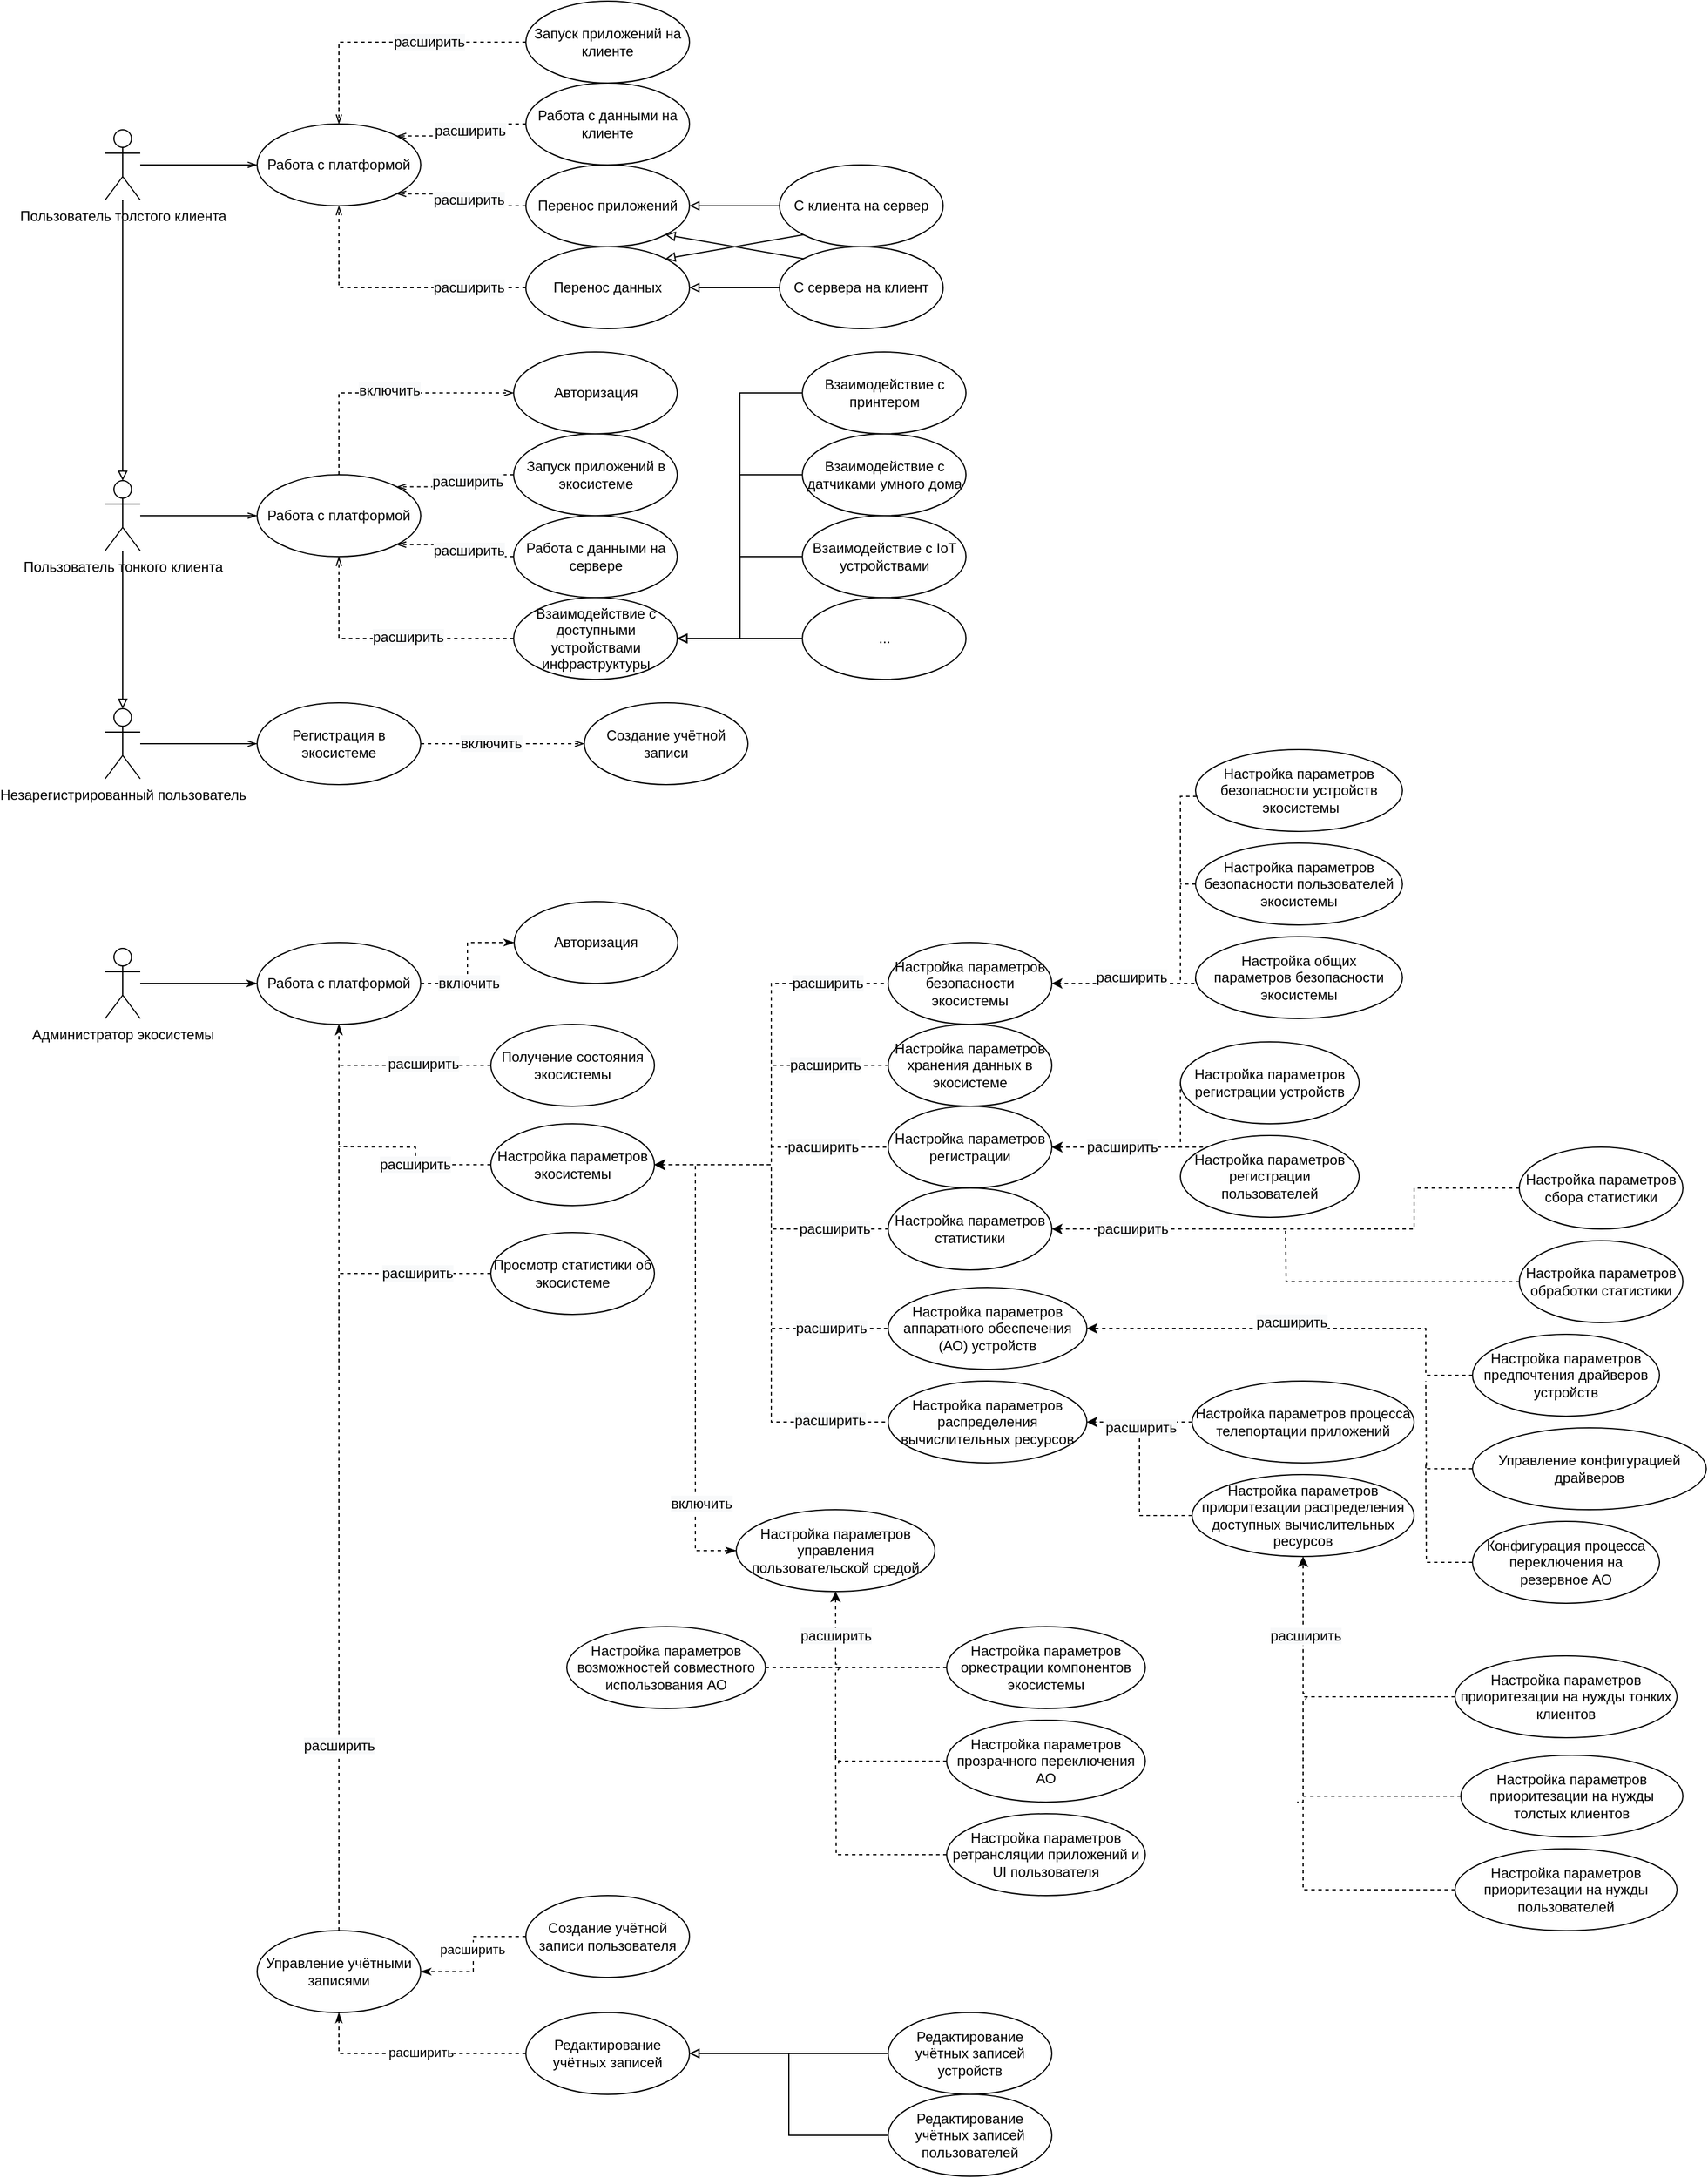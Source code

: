 <mxfile version="20.2.3" type="device"><diagram id="9qbmvZTO2JRVALTVGqM2" name="Use-case diagram"><mxGraphModel dx="2109" dy="1151" grid="1" gridSize="10" guides="1" tooltips="1" connect="1" arrows="1" fold="1" page="1" pageScale="1" pageWidth="1654" pageHeight="2336" math="0" shadow="0"><root><mxCell id="0"/><mxCell id="1" parent="0"/><mxCell id="5ONGX-aJnyXNHV8rb47w-68" value="" style="edgeStyle=orthogonalEdgeStyle;rounded=0;orthogonalLoop=1;jettySize=auto;html=1;endArrow=openThin;endFill=0;" parent="1" source="5ONGX-aJnyXNHV8rb47w-36" target="5ONGX-aJnyXNHV8rb47w-39" edge="1"><mxGeometry relative="1" as="geometry"/></mxCell><mxCell id="5ONGX-aJnyXNHV8rb47w-94" style="edgeStyle=orthogonalEdgeStyle;rounded=0;orthogonalLoop=1;jettySize=auto;html=1;entryX=0.5;entryY=0;entryDx=0;entryDy=0;entryPerimeter=0;endArrow=block;endFill=0;" parent="1" source="5ONGX-aJnyXNHV8rb47w-36" target="5ONGX-aJnyXNHV8rb47w-61" edge="1"><mxGeometry relative="1" as="geometry"/></mxCell><mxCell id="5ONGX-aJnyXNHV8rb47w-36" value="&lt;font style=&quot;vertical-align: inherit;&quot;&gt;&lt;font style=&quot;vertical-align: inherit;&quot;&gt;Пользователь тонкого клиента&lt;/font&gt;&lt;/font&gt;" style="shape=umlActor;verticalLabelPosition=bottom;verticalAlign=top;html=1;" parent="1" vertex="1"><mxGeometry x="150" y="490" width="30" height="60" as="geometry"/></mxCell><mxCell id="5ONGX-aJnyXNHV8rb47w-73" style="edgeStyle=orthogonalEdgeStyle;rounded=0;orthogonalLoop=1;jettySize=auto;html=1;entryX=0;entryY=0.5;entryDx=0;entryDy=0;dashed=1;endArrow=openThin;endFill=0;" parent="1" source="5ONGX-aJnyXNHV8rb47w-39" target="5ONGX-aJnyXNHV8rb47w-40" edge="1"><mxGeometry relative="1" as="geometry"><Array as="points"><mxPoint x="350" y="415"/></Array></mxGeometry></mxCell><mxCell id="P4YzBw-zyyqfYONfL6Ou-20" value="&lt;span style=&quot;font-size: 12px; background-color: rgb(248, 249, 250);&quot;&gt;включить&lt;/span&gt;" style="edgeLabel;html=1;align=center;verticalAlign=middle;resizable=0;points=[];" parent="5ONGX-aJnyXNHV8rb47w-73" vertex="1" connectable="0"><mxGeometry x="0.026" y="2" relative="1" as="geometry"><mxPoint as="offset"/></mxGeometry></mxCell><mxCell id="5ONGX-aJnyXNHV8rb47w-39" value="&lt;font style=&quot;vertical-align: inherit;&quot;&gt;&lt;font style=&quot;vertical-align: inherit;&quot;&gt;Работа с платформой&lt;/font&gt;&lt;/font&gt;" style="ellipse;whiteSpace=wrap;html=1;" parent="1" vertex="1"><mxGeometry x="280" y="485" width="140" height="70" as="geometry"/></mxCell><mxCell id="5ONGX-aJnyXNHV8rb47w-40" value="&lt;font style=&quot;vertical-align: inherit;&quot;&gt;&lt;font style=&quot;vertical-align: inherit;&quot;&gt;Авторизация&lt;/font&gt;&lt;/font&gt;" style="ellipse;whiteSpace=wrap;html=1;" parent="1" vertex="1"><mxGeometry x="499.55" y="380" width="140" height="70" as="geometry"/></mxCell><mxCell id="5ONGX-aJnyXNHV8rb47w-74" style="edgeStyle=orthogonalEdgeStyle;rounded=0;orthogonalLoop=1;jettySize=auto;html=1;entryX=1;entryY=0;entryDx=0;entryDy=0;dashed=1;endArrow=openThin;endFill=0;" parent="1" source="5ONGX-aJnyXNHV8rb47w-41" target="5ONGX-aJnyXNHV8rb47w-39" edge="1"><mxGeometry relative="1" as="geometry"/></mxCell><mxCell id="P4YzBw-zyyqfYONfL6Ou-17" value="&lt;span style=&quot;font-size: 12px; background-color: rgb(248, 249, 250);&quot;&gt;расширить&lt;/span&gt;" style="edgeLabel;html=1;align=center;verticalAlign=middle;resizable=0;points=[];" parent="5ONGX-aJnyXNHV8rb47w-74" vertex="1" connectable="0"><mxGeometry x="0.115" y="-1" relative="1" as="geometry"><mxPoint x="11" y="-4" as="offset"/></mxGeometry></mxCell><mxCell id="5ONGX-aJnyXNHV8rb47w-41" value="&lt;font style=&quot;vertical-align: inherit;&quot;&gt;&lt;font style=&quot;vertical-align: inherit;&quot;&gt;Запуск приложений в экосистеме&lt;/font&gt;&lt;/font&gt;" style="ellipse;whiteSpace=wrap;html=1;" parent="1" vertex="1"><mxGeometry x="499.55" y="450" width="140" height="70" as="geometry"/></mxCell><mxCell id="5ONGX-aJnyXNHV8rb47w-75" style="edgeStyle=orthogonalEdgeStyle;rounded=0;orthogonalLoop=1;jettySize=auto;html=1;entryX=1;entryY=1;entryDx=0;entryDy=0;dashed=1;endArrow=openThin;endFill=0;" parent="1" source="5ONGX-aJnyXNHV8rb47w-42" target="5ONGX-aJnyXNHV8rb47w-39" edge="1"><mxGeometry relative="1" as="geometry"/></mxCell><mxCell id="P4YzBw-zyyqfYONfL6Ou-18" value="&lt;span style=&quot;font-size: 12px; background-color: rgb(248, 249, 250);&quot;&gt;расширить&lt;/span&gt;" style="edgeLabel;html=1;align=center;verticalAlign=middle;resizable=0;points=[];" parent="5ONGX-aJnyXNHV8rb47w-75" vertex="1" connectable="0"><mxGeometry x="0.189" y="3" relative="1" as="geometry"><mxPoint x="16" y="2" as="offset"/></mxGeometry></mxCell><mxCell id="5ONGX-aJnyXNHV8rb47w-42" value="&lt;font style=&quot;vertical-align: inherit;&quot;&gt;&lt;font style=&quot;vertical-align: inherit;&quot;&gt;Работа с данными на сервере&lt;/font&gt;&lt;/font&gt;" style="ellipse;whiteSpace=wrap;html=1;" parent="1" vertex="1"><mxGeometry x="499.55" y="520" width="140" height="70" as="geometry"/></mxCell><mxCell id="5ONGX-aJnyXNHV8rb47w-76" style="edgeStyle=orthogonalEdgeStyle;rounded=0;orthogonalLoop=1;jettySize=auto;html=1;entryX=0.5;entryY=1;entryDx=0;entryDy=0;dashed=1;endArrow=openThin;endFill=0;" parent="1" source="5ONGX-aJnyXNHV8rb47w-43" target="5ONGX-aJnyXNHV8rb47w-39" edge="1"><mxGeometry relative="1" as="geometry"/></mxCell><mxCell id="P4YzBw-zyyqfYONfL6Ou-19" value="&lt;span style=&quot;font-size: 12px; background-color: rgb(248, 249, 250);&quot;&gt;расширить&lt;/span&gt;" style="edgeLabel;html=1;align=center;verticalAlign=middle;resizable=0;points=[];" parent="5ONGX-aJnyXNHV8rb47w-76" vertex="1" connectable="0"><mxGeometry x="-0.175" y="-1" relative="1" as="geometry"><mxPoint as="offset"/></mxGeometry></mxCell><mxCell id="5ONGX-aJnyXNHV8rb47w-43" value="&lt;font style=&quot;vertical-align: inherit;&quot;&gt;&lt;font style=&quot;vertical-align: inherit;&quot;&gt;Взаимодействие с доступными устройствами инфраструктуры&lt;/font&gt;&lt;/font&gt;" style="ellipse;whiteSpace=wrap;html=1;" parent="1" vertex="1"><mxGeometry x="499.55" y="590" width="140" height="70" as="geometry"/></mxCell><mxCell id="5ONGX-aJnyXNHV8rb47w-93" style="edgeStyle=orthogonalEdgeStyle;rounded=0;orthogonalLoop=1;jettySize=auto;html=1;entryX=1;entryY=0.5;entryDx=0;entryDy=0;endArrow=block;endFill=0;" parent="1" source="5ONGX-aJnyXNHV8rb47w-44" target="5ONGX-aJnyXNHV8rb47w-43" edge="1"><mxGeometry relative="1" as="geometry"/></mxCell><mxCell id="5ONGX-aJnyXNHV8rb47w-44" value="&lt;font style=&quot;vertical-align: inherit;&quot;&gt;&lt;font style=&quot;vertical-align: inherit;&quot;&gt;Взаимодействие с принтером&lt;/font&gt;&lt;/font&gt;" style="ellipse;whiteSpace=wrap;html=1;" parent="1" vertex="1"><mxGeometry x="746.55" y="380" width="140" height="70" as="geometry"/></mxCell><mxCell id="5ONGX-aJnyXNHV8rb47w-92" style="edgeStyle=orthogonalEdgeStyle;rounded=0;orthogonalLoop=1;jettySize=auto;html=1;entryX=1;entryY=0.5;entryDx=0;entryDy=0;endArrow=block;endFill=0;" parent="1" source="5ONGX-aJnyXNHV8rb47w-45" target="5ONGX-aJnyXNHV8rb47w-43" edge="1"><mxGeometry relative="1" as="geometry"/></mxCell><mxCell id="5ONGX-aJnyXNHV8rb47w-45" value="&lt;font style=&quot;vertical-align: inherit;&quot;&gt;&lt;font style=&quot;vertical-align: inherit;&quot;&gt;Взаимодействие с датчиками умного дома&lt;/font&gt;&lt;/font&gt;" style="ellipse;whiteSpace=wrap;html=1;" parent="1" vertex="1"><mxGeometry x="746.55" y="450" width="140" height="70" as="geometry"/></mxCell><mxCell id="5ONGX-aJnyXNHV8rb47w-90" style="edgeStyle=orthogonalEdgeStyle;rounded=0;orthogonalLoop=1;jettySize=auto;html=1;endArrow=block;endFill=0;" parent="1" source="5ONGX-aJnyXNHV8rb47w-46" target="5ONGX-aJnyXNHV8rb47w-43" edge="1"><mxGeometry relative="1" as="geometry"/></mxCell><mxCell id="5ONGX-aJnyXNHV8rb47w-46" value="&lt;font style=&quot;vertical-align: inherit;&quot;&gt;&lt;font style=&quot;vertical-align: inherit;&quot;&gt;Взаимодействие с IoT устройствами&lt;/font&gt;&lt;/font&gt;" style="ellipse;whiteSpace=wrap;html=1;" parent="1" vertex="1"><mxGeometry x="746.55" y="520" width="140" height="70" as="geometry"/></mxCell><mxCell id="5ONGX-aJnyXNHV8rb47w-89" style="edgeStyle=orthogonalEdgeStyle;rounded=0;orthogonalLoop=1;jettySize=auto;html=1;endArrow=block;endFill=0;" parent="1" source="5ONGX-aJnyXNHV8rb47w-47" target="5ONGX-aJnyXNHV8rb47w-43" edge="1"><mxGeometry relative="1" as="geometry"/></mxCell><mxCell id="5ONGX-aJnyXNHV8rb47w-47" value="&lt;font style=&quot;vertical-align: inherit;&quot;&gt;&lt;font style=&quot;vertical-align: inherit;&quot;&gt;...&lt;/font&gt;&lt;/font&gt;" style="ellipse;whiteSpace=wrap;html=1;" parent="1" vertex="1"><mxGeometry x="746.55" y="590" width="140" height="70" as="geometry"/></mxCell><mxCell id="5ONGX-aJnyXNHV8rb47w-69" value="" style="edgeStyle=orthogonalEdgeStyle;rounded=0;orthogonalLoop=1;jettySize=auto;html=1;endArrow=openThin;endFill=0;" parent="1" source="5ONGX-aJnyXNHV8rb47w-55" target="5ONGX-aJnyXNHV8rb47w-56" edge="1"><mxGeometry relative="1" as="geometry"/></mxCell><mxCell id="5ONGX-aJnyXNHV8rb47w-95" style="edgeStyle=orthogonalEdgeStyle;rounded=0;orthogonalLoop=1;jettySize=auto;html=1;entryX=0.5;entryY=0;entryDx=0;entryDy=0;entryPerimeter=0;endArrow=block;endFill=0;" parent="1" source="5ONGX-aJnyXNHV8rb47w-55" target="5ONGX-aJnyXNHV8rb47w-36" edge="1"><mxGeometry relative="1" as="geometry"/></mxCell><mxCell id="5ONGX-aJnyXNHV8rb47w-55" value="&lt;font style=&quot;vertical-align: inherit;&quot;&gt;&lt;font style=&quot;vertical-align: inherit;&quot;&gt;&lt;font style=&quot;vertical-align: inherit;&quot;&gt;&lt;font style=&quot;vertical-align: inherit;&quot;&gt;Пользователь толстого клиента&lt;/font&gt;&lt;/font&gt;&lt;/font&gt;&lt;/font&gt;" style="shape=umlActor;verticalLabelPosition=bottom;verticalAlign=top;html=1;" parent="1" vertex="1"><mxGeometry x="150" y="190" width="30" height="60" as="geometry"/></mxCell><mxCell id="5ONGX-aJnyXNHV8rb47w-56" value="&lt;font style=&quot;vertical-align: inherit;&quot;&gt;&lt;font style=&quot;vertical-align: inherit;&quot;&gt;Работа с платформой&lt;/font&gt;&lt;/font&gt;" style="ellipse;whiteSpace=wrap;html=1;" parent="1" vertex="1"><mxGeometry x="280" y="185" width="140" height="70" as="geometry"/></mxCell><mxCell id="5ONGX-aJnyXNHV8rb47w-78" style="edgeStyle=orthogonalEdgeStyle;rounded=0;orthogonalLoop=1;jettySize=auto;html=1;entryX=1;entryY=0;entryDx=0;entryDy=0;dashed=1;endArrow=openThin;endFill=0;" parent="1" source="5ONGX-aJnyXNHV8rb47w-57" target="5ONGX-aJnyXNHV8rb47w-56" edge="1"><mxGeometry relative="1" as="geometry"/></mxCell><mxCell id="P4YzBw-zyyqfYONfL6Ou-14" value="&lt;span style=&quot;font-size: 12px; background-color: rgb(248, 249, 250);&quot;&gt;расширить&lt;/span&gt;" style="edgeLabel;html=1;align=center;verticalAlign=middle;resizable=0;points=[];" parent="5ONGX-aJnyXNHV8rb47w-78" vertex="1" connectable="0"><mxGeometry x="0.26" relative="1" as="geometry"><mxPoint x="17" y="-5" as="offset"/></mxGeometry></mxCell><mxCell id="5ONGX-aJnyXNHV8rb47w-57" value="&lt;font style=&quot;vertical-align: inherit;&quot;&gt;&lt;font style=&quot;vertical-align: inherit;&quot;&gt;Работа с данными на клиенте&lt;/font&gt;&lt;/font&gt;" style="ellipse;whiteSpace=wrap;html=1;" parent="1" vertex="1"><mxGeometry x="510" y="150" width="140" height="70" as="geometry"/></mxCell><mxCell id="5ONGX-aJnyXNHV8rb47w-79" style="edgeStyle=orthogonalEdgeStyle;rounded=0;orthogonalLoop=1;jettySize=auto;html=1;entryX=1;entryY=1;entryDx=0;entryDy=0;dashed=1;endArrow=openThin;endFill=0;" parent="1" source="5ONGX-aJnyXNHV8rb47w-58" target="5ONGX-aJnyXNHV8rb47w-56" edge="1"><mxGeometry relative="1" as="geometry"/></mxCell><mxCell id="P4YzBw-zyyqfYONfL6Ou-15" value="&lt;span style=&quot;font-size: 12px; background-color: rgb(248, 249, 250);&quot;&gt;расширить&lt;/span&gt;" style="edgeLabel;html=1;align=center;verticalAlign=middle;resizable=0;points=[];" parent="5ONGX-aJnyXNHV8rb47w-79" vertex="1" connectable="0"><mxGeometry x="0.26" y="1" relative="1" as="geometry"><mxPoint x="16" y="4" as="offset"/></mxGeometry></mxCell><mxCell id="5ONGX-aJnyXNHV8rb47w-58" value="&lt;font style=&quot;vertical-align: inherit;&quot;&gt;&lt;font style=&quot;vertical-align: inherit;&quot;&gt;Перенос приложений&lt;/font&gt;&lt;/font&gt;" style="ellipse;whiteSpace=wrap;html=1;" parent="1" vertex="1"><mxGeometry x="510" y="220" width="140" height="70" as="geometry"/></mxCell><mxCell id="5ONGX-aJnyXNHV8rb47w-77" style="edgeStyle=orthogonalEdgeStyle;rounded=0;orthogonalLoop=1;jettySize=auto;html=1;dashed=1;endArrow=openThin;endFill=0;" parent="1" source="5ONGX-aJnyXNHV8rb47w-59" target="5ONGX-aJnyXNHV8rb47w-56" edge="1"><mxGeometry relative="1" as="geometry"/></mxCell><mxCell id="P4YzBw-zyyqfYONfL6Ou-13" value="&lt;span style=&quot;font-size: 12px; background-color: rgb(248, 249, 250);&quot;&gt;расширить&lt;/span&gt;" style="edgeLabel;html=1;align=center;verticalAlign=middle;resizable=0;points=[];" parent="5ONGX-aJnyXNHV8rb47w-77" vertex="1" connectable="0"><mxGeometry x="-0.273" relative="1" as="geometry"><mxPoint as="offset"/></mxGeometry></mxCell><mxCell id="5ONGX-aJnyXNHV8rb47w-59" value="&lt;font style=&quot;vertical-align: inherit;&quot;&gt;&lt;font style=&quot;vertical-align: inherit;&quot;&gt;Запуск приложений на клиенте&lt;/font&gt;&lt;/font&gt;" style="ellipse;whiteSpace=wrap;html=1;" parent="1" vertex="1"><mxGeometry x="510" y="80" width="140" height="70" as="geometry"/></mxCell><mxCell id="5ONGX-aJnyXNHV8rb47w-80" style="edgeStyle=orthogonalEdgeStyle;rounded=0;orthogonalLoop=1;jettySize=auto;html=1;dashed=1;endArrow=openThin;endFill=0;" parent="1" source="5ONGX-aJnyXNHV8rb47w-60" target="5ONGX-aJnyXNHV8rb47w-56" edge="1"><mxGeometry relative="1" as="geometry"/></mxCell><mxCell id="P4YzBw-zyyqfYONfL6Ou-16" value="&lt;span style=&quot;font-size: 12px; background-color: rgb(248, 249, 250);&quot;&gt;расширить&lt;/span&gt;" style="edgeLabel;html=1;align=center;verticalAlign=middle;resizable=0;points=[];" parent="5ONGX-aJnyXNHV8rb47w-80" vertex="1" connectable="0"><mxGeometry x="-0.142" relative="1" as="geometry"><mxPoint x="49" as="offset"/></mxGeometry></mxCell><mxCell id="5ONGX-aJnyXNHV8rb47w-60" value="&lt;font style=&quot;vertical-align: inherit;&quot;&gt;&lt;font style=&quot;vertical-align: inherit;&quot;&gt;Перенос данных&lt;/font&gt;&lt;/font&gt;" style="ellipse;whiteSpace=wrap;html=1;" parent="1" vertex="1"><mxGeometry x="510" y="290" width="140" height="70" as="geometry"/></mxCell><mxCell id="5ONGX-aJnyXNHV8rb47w-66" value="" style="edgeStyle=orthogonalEdgeStyle;rounded=0;orthogonalLoop=1;jettySize=auto;html=1;endArrow=openThin;endFill=0;" parent="1" source="5ONGX-aJnyXNHV8rb47w-61" target="5ONGX-aJnyXNHV8rb47w-62" edge="1"><mxGeometry relative="1" as="geometry"/></mxCell><mxCell id="5ONGX-aJnyXNHV8rb47w-61" value="&lt;font style=&quot;vertical-align: inherit;&quot;&gt;&lt;font style=&quot;vertical-align: inherit;&quot;&gt;Незарегистрированный пользователь&lt;/font&gt;&lt;/font&gt;" style="shape=umlActor;verticalLabelPosition=bottom;verticalAlign=top;html=1;" parent="1" vertex="1"><mxGeometry x="150" y="685" width="30" height="60" as="geometry"/></mxCell><mxCell id="5ONGX-aJnyXNHV8rb47w-67" value="" style="edgeStyle=orthogonalEdgeStyle;rounded=0;orthogonalLoop=1;jettySize=auto;html=1;endArrow=openThin;endFill=0;dashed=1;" parent="1" source="5ONGX-aJnyXNHV8rb47w-62" target="5ONGX-aJnyXNHV8rb47w-63" edge="1"><mxGeometry relative="1" as="geometry"/></mxCell><mxCell id="P4YzBw-zyyqfYONfL6Ou-21" value="&lt;span style=&quot;font-size: 12px; background-color: rgb(248, 249, 250);&quot;&gt;включить&lt;/span&gt;" style="edgeLabel;html=1;align=center;verticalAlign=middle;resizable=0;points=[];" parent="5ONGX-aJnyXNHV8rb47w-67" vertex="1" connectable="0"><mxGeometry x="-0.326" y="-4" relative="1" as="geometry"><mxPoint x="13" y="-4" as="offset"/></mxGeometry></mxCell><mxCell id="5ONGX-aJnyXNHV8rb47w-62" value="&lt;font style=&quot;vertical-align: inherit;&quot;&gt;&lt;font style=&quot;vertical-align: inherit;&quot;&gt;Регистрация в экосистеме&lt;/font&gt;&lt;/font&gt;" style="ellipse;whiteSpace=wrap;html=1;" parent="1" vertex="1"><mxGeometry x="280" y="680" width="140" height="70" as="geometry"/></mxCell><mxCell id="5ONGX-aJnyXNHV8rb47w-63" value="&lt;font style=&quot;vertical-align: inherit;&quot;&gt;&lt;font style=&quot;vertical-align: inherit;&quot;&gt;Создание учётной записи&lt;/font&gt;&lt;/font&gt;" style="ellipse;whiteSpace=wrap;html=1;" parent="1" vertex="1"><mxGeometry x="560" y="680" width="140" height="70" as="geometry"/></mxCell><mxCell id="5ONGX-aJnyXNHV8rb47w-87" style="rounded=0;orthogonalLoop=1;jettySize=auto;html=1;exitX=0;exitY=0;exitDx=0;exitDy=0;endArrow=block;endFill=0;entryX=1;entryY=1;entryDx=0;entryDy=0;" parent="1" source="5ONGX-aJnyXNHV8rb47w-64" target="5ONGX-aJnyXNHV8rb47w-58" edge="1"><mxGeometry relative="1" as="geometry"><mxPoint x="680" y="290" as="targetPoint"/></mxGeometry></mxCell><mxCell id="5ONGX-aJnyXNHV8rb47w-88" style="edgeStyle=orthogonalEdgeStyle;rounded=0;orthogonalLoop=1;jettySize=auto;html=1;endArrow=block;endFill=0;" parent="1" source="5ONGX-aJnyXNHV8rb47w-64" target="5ONGX-aJnyXNHV8rb47w-60" edge="1"><mxGeometry relative="1" as="geometry"/></mxCell><mxCell id="5ONGX-aJnyXNHV8rb47w-64" value="&lt;font style=&quot;vertical-align: inherit;&quot;&gt;&lt;font style=&quot;vertical-align: inherit;&quot;&gt;С сервера на клиент&lt;/font&gt;&lt;/font&gt;" style="ellipse;whiteSpace=wrap;html=1;" parent="1" vertex="1"><mxGeometry x="727" y="290" width="140" height="70" as="geometry"/></mxCell><mxCell id="5ONGX-aJnyXNHV8rb47w-81" style="edgeStyle=orthogonalEdgeStyle;rounded=0;orthogonalLoop=1;jettySize=auto;html=1;entryX=1;entryY=0.5;entryDx=0;entryDy=0;endArrow=block;endFill=0;" parent="1" source="5ONGX-aJnyXNHV8rb47w-65" target="5ONGX-aJnyXNHV8rb47w-58" edge="1"><mxGeometry relative="1" as="geometry"/></mxCell><mxCell id="5ONGX-aJnyXNHV8rb47w-86" style="rounded=0;orthogonalLoop=1;jettySize=auto;html=1;exitX=0;exitY=1;exitDx=0;exitDy=0;entryX=1;entryY=0;entryDx=0;entryDy=0;endArrow=block;endFill=0;" parent="1" source="5ONGX-aJnyXNHV8rb47w-65" target="5ONGX-aJnyXNHV8rb47w-60" edge="1"><mxGeometry relative="1" as="geometry"/></mxCell><mxCell id="5ONGX-aJnyXNHV8rb47w-65" value="&lt;font style=&quot;vertical-align: inherit;&quot;&gt;&lt;font style=&quot;vertical-align: inherit;&quot;&gt;C клиента на сервер&lt;br&gt;&lt;/font&gt;&lt;/font&gt;" style="ellipse;whiteSpace=wrap;html=1;" parent="1" vertex="1"><mxGeometry x="727" y="220" width="140" height="70" as="geometry"/></mxCell><mxCell id="5ONGX-aJnyXNHV8rb47w-124" value="" style="edgeStyle=orthogonalEdgeStyle;rounded=0;orthogonalLoop=1;jettySize=auto;html=1;endArrow=classicThin;endFill=1;" parent="1" source="5ONGX-aJnyXNHV8rb47w-96" target="5ONGX-aJnyXNHV8rb47w-97" edge="1"><mxGeometry relative="1" as="geometry"/></mxCell><mxCell id="5ONGX-aJnyXNHV8rb47w-96" value="&lt;font style=&quot;vertical-align: inherit;&quot;&gt;&lt;font style=&quot;vertical-align: inherit;&quot;&gt;Администратор экосистемы&lt;/font&gt;&lt;/font&gt;" style="shape=umlActor;verticalLabelPosition=bottom;verticalAlign=top;html=1;" parent="1" vertex="1"><mxGeometry x="150" y="890" width="30" height="60" as="geometry"/></mxCell><mxCell id="5ONGX-aJnyXNHV8rb47w-128" style="edgeStyle=orthogonalEdgeStyle;rounded=0;orthogonalLoop=1;jettySize=auto;html=1;entryX=0;entryY=0.5;entryDx=0;entryDy=0;endArrow=classicThin;endFill=1;dashed=1;" parent="1" source="5ONGX-aJnyXNHV8rb47w-97" target="5ONGX-aJnyXNHV8rb47w-98" edge="1"><mxGeometry relative="1" as="geometry"/></mxCell><mxCell id="P4YzBw-zyyqfYONfL6Ou-8" value="&lt;span style=&quot;font-size: 12px; background-color: rgb(248, 249, 250);&quot;&gt;включить&lt;/span&gt;" style="edgeLabel;html=1;align=center;verticalAlign=middle;resizable=0;points=[];" parent="5ONGX-aJnyXNHV8rb47w-128" vertex="1" connectable="0"><mxGeometry x="-0.502" y="-1" relative="1" as="geometry"><mxPoint x="12" y="-1" as="offset"/></mxGeometry></mxCell><mxCell id="5ONGX-aJnyXNHV8rb47w-97" value="Работа с платформой" style="ellipse;whiteSpace=wrap;html=1;" parent="1" vertex="1"><mxGeometry x="280" y="885" width="140" height="70" as="geometry"/></mxCell><mxCell id="5ONGX-aJnyXNHV8rb47w-98" value="Авторизация" style="ellipse;whiteSpace=wrap;html=1;" parent="1" vertex="1"><mxGeometry x="500" y="850" width="140" height="70" as="geometry"/></mxCell><mxCell id="961_n1A_lqLjm-fpX2Do-2" style="edgeStyle=orthogonalEdgeStyle;rounded=0;orthogonalLoop=1;jettySize=auto;html=1;dashed=1;endArrow=none;endFill=0;" parent="1" source="5ONGX-aJnyXNHV8rb47w-99" edge="1"><mxGeometry relative="1" as="geometry"><mxPoint x="350" y="990" as="targetPoint"/></mxGeometry></mxCell><mxCell id="P4YzBw-zyyqfYONfL6Ou-6" value="&lt;span style=&quot;font-size: 12px; background-color: rgb(248, 249, 250);&quot;&gt;расширить&lt;/span&gt;" style="edgeLabel;html=1;align=center;verticalAlign=middle;resizable=0;points=[];" parent="961_n1A_lqLjm-fpX2Do-2" vertex="1" connectable="0"><mxGeometry x="-0.114" y="-1" relative="1" as="geometry"><mxPoint as="offset"/></mxGeometry></mxCell><mxCell id="5ONGX-aJnyXNHV8rb47w-99" value="Получение состояния экосистемы" style="ellipse;whiteSpace=wrap;html=1;" parent="1" vertex="1"><mxGeometry x="480" y="955" width="140" height="70" as="geometry"/></mxCell><mxCell id="5ONGX-aJnyXNHV8rb47w-135" style="edgeStyle=orthogonalEdgeStyle;rounded=0;orthogonalLoop=1;jettySize=auto;html=1;entryX=0;entryY=0.5;entryDx=0;entryDy=0;dashed=1;endArrow=none;endFill=0;startArrow=classic;startFill=1;" parent="1" source="5ONGX-aJnyXNHV8rb47w-100" target="5ONGX-aJnyXNHV8rb47w-102" edge="1"><mxGeometry relative="1" as="geometry"/></mxCell><mxCell id="P4YzBw-zyyqfYONfL6Ou-9" value="&lt;span style=&quot;font-size: 12px; background-color: rgb(248, 249, 250);&quot;&gt;расширить&lt;/span&gt;" style="edgeLabel;html=1;align=center;verticalAlign=middle;resizable=0;points=[];" parent="5ONGX-aJnyXNHV8rb47w-135" vertex="1" connectable="0"><mxGeometry x="0.645" y="-1" relative="1" as="geometry"><mxPoint x="11" y="-1" as="offset"/></mxGeometry></mxCell><mxCell id="5ONGX-aJnyXNHV8rb47w-136" style="edgeStyle=orthogonalEdgeStyle;rounded=0;orthogonalLoop=1;jettySize=auto;html=1;dashed=1;endArrow=none;endFill=0;entryX=0;entryY=0.5;entryDx=0;entryDy=0;startArrow=classic;startFill=1;" parent="1" source="5ONGX-aJnyXNHV8rb47w-100" target="5ONGX-aJnyXNHV8rb47w-103" edge="1"><mxGeometry relative="1" as="geometry"/></mxCell><mxCell id="P4YzBw-zyyqfYONfL6Ou-10" value="&lt;span style=&quot;font-size: 12px; background-color: rgb(248, 249, 250);&quot;&gt;расширить&lt;/span&gt;" style="edgeLabel;html=1;align=center;verticalAlign=middle;resizable=0;points=[];" parent="5ONGX-aJnyXNHV8rb47w-136" vertex="1" connectable="0"><mxGeometry x="0.531" relative="1" as="geometry"><mxPoint x="13" as="offset"/></mxGeometry></mxCell><mxCell id="5ONGX-aJnyXNHV8rb47w-137" style="edgeStyle=orthogonalEdgeStyle;rounded=0;orthogonalLoop=1;jettySize=auto;html=1;dashed=1;endArrow=none;endFill=0;startArrow=classic;startFill=1;" parent="1" source="5ONGX-aJnyXNHV8rb47w-100" target="5ONGX-aJnyXNHV8rb47w-104" edge="1"><mxGeometry relative="1" as="geometry"/></mxCell><mxCell id="P4YzBw-zyyqfYONfL6Ou-11" value="&lt;span style=&quot;font-size: 12px; background-color: rgb(248, 249, 250);&quot;&gt;расширить&lt;/span&gt;" style="edgeLabel;html=1;align=center;verticalAlign=middle;resizable=0;points=[];" parent="5ONGX-aJnyXNHV8rb47w-137" vertex="1" connectable="0"><mxGeometry x="0.215" relative="1" as="geometry"><mxPoint x="28" as="offset"/></mxGeometry></mxCell><mxCell id="5ONGX-aJnyXNHV8rb47w-138" style="edgeStyle=orthogonalEdgeStyle;rounded=0;orthogonalLoop=1;jettySize=auto;html=1;dashed=1;endArrow=none;endFill=0;startArrow=classic;startFill=1;" parent="1" source="5ONGX-aJnyXNHV8rb47w-100" target="5ONGX-aJnyXNHV8rb47w-105" edge="1"><mxGeometry relative="1" as="geometry"/></mxCell><mxCell id="P4YzBw-zyyqfYONfL6Ou-12" value="&lt;span style=&quot;font-size: 12px; background-color: rgb(248, 249, 250);&quot;&gt;расширить&lt;/span&gt;" style="edgeLabel;html=1;align=center;verticalAlign=middle;resizable=0;points=[];" parent="5ONGX-aJnyXNHV8rb47w-138" vertex="1" connectable="0"><mxGeometry x="0.513" y="1" relative="1" as="geometry"><mxPoint x="16" y="1" as="offset"/></mxGeometry></mxCell><mxCell id="P4YzBw-zyyqfYONfL6Ou-24" style="edgeStyle=orthogonalEdgeStyle;rounded=0;orthogonalLoop=1;jettySize=auto;elbow=vertical;html=1;exitX=1;exitY=0.5;exitDx=0;exitDy=0;entryX=0;entryY=0.5;entryDx=0;entryDy=0;dashed=1;startArrow=classic;startFill=1;endArrow=none;endFill=0;" parent="1" source="5ONGX-aJnyXNHV8rb47w-100" target="P4YzBw-zyyqfYONfL6Ou-22" edge="1"><mxGeometry relative="1" as="geometry"/></mxCell><mxCell id="P4YzBw-zyyqfYONfL6Ou-25" value="&lt;span style=&quot;font-size: 12px; background-color: rgb(248, 249, 250);&quot;&gt;расширить&lt;/span&gt;" style="edgeLabel;html=1;align=center;verticalAlign=middle;resizable=0;points=[];" parent="P4YzBw-zyyqfYONfL6Ou-24" vertex="1" connectable="0"><mxGeometry x="0.591" y="-5" relative="1" as="geometry"><mxPoint x="20" y="-5" as="offset"/></mxGeometry></mxCell><mxCell id="5ONGX-aJnyXNHV8rb47w-100" value="Настройка параметров экосистемы" style="ellipse;whiteSpace=wrap;html=1;" parent="1" vertex="1"><mxGeometry x="480" y="1040" width="140" height="70" as="geometry"/></mxCell><mxCell id="5ONGX-aJnyXNHV8rb47w-131" style="edgeStyle=orthogonalEdgeStyle;rounded=0;orthogonalLoop=1;jettySize=auto;html=1;dashed=1;endArrow=classicThin;endFill=1;" parent="1" source="5ONGX-aJnyXNHV8rb47w-101" target="5ONGX-aJnyXNHV8rb47w-97" edge="1"><mxGeometry relative="1" as="geometry"/></mxCell><mxCell id="P4YzBw-zyyqfYONfL6Ou-4" value="&lt;span style=&quot;font-size: 12px; background-color: rgb(248, 249, 250);&quot;&gt;расширить&lt;/span&gt;" style="edgeLabel;html=1;align=center;verticalAlign=middle;resizable=0;points=[];" parent="5ONGX-aJnyXNHV8rb47w-131" vertex="1" connectable="0"><mxGeometry x="-0.654" y="-3" relative="1" as="geometry"><mxPoint x="-4" y="3" as="offset"/></mxGeometry></mxCell><mxCell id="5ONGX-aJnyXNHV8rb47w-101" value="Просмотр статистики об экосистеме" style="ellipse;whiteSpace=wrap;html=1;" parent="1" vertex="1"><mxGeometry x="480" y="1133" width="140" height="70" as="geometry"/></mxCell><mxCell id="5ONGX-aJnyXNHV8rb47w-102" value="Настройка параметров безопасности экосистемы" style="ellipse;whiteSpace=wrap;html=1;" parent="1" vertex="1"><mxGeometry x="820" y="885" width="140" height="70" as="geometry"/></mxCell><mxCell id="5ONGX-aJnyXNHV8rb47w-103" value="Настройка параметров хранения данных в экосистеме" style="ellipse;whiteSpace=wrap;html=1;" parent="1" vertex="1"><mxGeometry x="820" y="955" width="140" height="70" as="geometry"/></mxCell><mxCell id="P4YzBw-zyyqfYONfL6Ou-72" style="edgeStyle=elbowEdgeStyle;rounded=0;jumpStyle=arc;orthogonalLoop=1;jettySize=auto;elbow=vertical;html=1;entryX=0;entryY=0.5;entryDx=0;entryDy=0;dashed=1;startArrow=classic;startFill=1;endArrow=none;endFill=0;exitX=1;exitY=0.5;exitDx=0;exitDy=0;" parent="1" source="5ONGX-aJnyXNHV8rb47w-104" target="5ONGX-aJnyXNHV8rb47w-115" edge="1"><mxGeometry relative="1" as="geometry"><Array as="points"><mxPoint x="1010" y="1060"/></Array></mxGeometry></mxCell><mxCell id="P4YzBw-zyyqfYONfL6Ou-73" style="edgeStyle=elbowEdgeStyle;rounded=0;jumpStyle=arc;orthogonalLoop=1;jettySize=auto;elbow=vertical;html=1;exitX=1;exitY=0.5;exitDx=0;exitDy=0;entryX=0;entryY=0;entryDx=0;entryDy=0;dashed=1;startArrow=classic;startFill=1;endArrow=none;endFill=0;" parent="1" source="5ONGX-aJnyXNHV8rb47w-104" target="5ONGX-aJnyXNHV8rb47w-116" edge="1"><mxGeometry relative="1" as="geometry"/></mxCell><mxCell id="P4YzBw-zyyqfYONfL6Ou-74" value="&lt;span style=&quot;font-size: 12px; background-color: rgb(248, 249, 250);&quot;&gt;расширить&lt;/span&gt;" style="edgeLabel;html=1;align=center;verticalAlign=middle;resizable=0;points=[];" parent="P4YzBw-zyyqfYONfL6Ou-73" vertex="1" connectable="0"><mxGeometry x="-0.245" y="2" relative="1" as="geometry"><mxPoint x="10" y="2" as="offset"/></mxGeometry></mxCell><mxCell id="5ONGX-aJnyXNHV8rb47w-104" value="Настройка параметров регистрации" style="ellipse;whiteSpace=wrap;html=1;" parent="1" vertex="1"><mxGeometry x="820" y="1025" width="140" height="70" as="geometry"/></mxCell><mxCell id="5ONGX-aJnyXNHV8rb47w-105" value="Настройка параметров статистики" style="ellipse;whiteSpace=wrap;html=1;" parent="1" vertex="1"><mxGeometry x="820" y="1095" width="140" height="70" as="geometry"/></mxCell><mxCell id="5ONGX-aJnyXNHV8rb47w-109" value="Настройка общих параметров&amp;nbsp;безопасности экосистемы" style="ellipse;whiteSpace=wrap;html=1;" parent="1" vertex="1"><mxGeometry x="1083" y="880" width="177" height="70" as="geometry"/></mxCell><mxCell id="P4YzBw-zyyqfYONfL6Ou-69" style="edgeStyle=elbowEdgeStyle;rounded=0;jumpStyle=arc;orthogonalLoop=1;jettySize=auto;elbow=vertical;html=1;dashed=1;endArrow=none;endFill=0;" parent="1" source="5ONGX-aJnyXNHV8rb47w-113" edge="1"><mxGeometry relative="1" as="geometry"><mxPoint x="1070" y="920" as="targetPoint"/><Array as="points"><mxPoint x="1010" y="760"/></Array></mxGeometry></mxCell><mxCell id="5ONGX-aJnyXNHV8rb47w-113" value="Настройка параметров безопасности устройств&lt;br&gt;&amp;nbsp;экосистемы" style="ellipse;whiteSpace=wrap;html=1;" parent="1" vertex="1"><mxGeometry x="1083" y="720" width="177" height="70" as="geometry"/></mxCell><mxCell id="P4YzBw-zyyqfYONfL6Ou-70" style="edgeStyle=elbowEdgeStyle;rounded=0;jumpStyle=arc;orthogonalLoop=1;jettySize=auto;elbow=vertical;html=1;dashed=1;endArrow=none;endFill=0;" parent="1" source="5ONGX-aJnyXNHV8rb47w-114" edge="1"><mxGeometry relative="1" as="geometry"><mxPoint x="1070" y="835" as="targetPoint"/></mxGeometry></mxCell><mxCell id="5ONGX-aJnyXNHV8rb47w-114" value="Настройка параметров безопасности пользователей экосистемы" style="ellipse;whiteSpace=wrap;html=1;" parent="1" vertex="1"><mxGeometry x="1083" y="800" width="177" height="70" as="geometry"/></mxCell><mxCell id="5ONGX-aJnyXNHV8rb47w-115" value="Настройка параметров регистрации устройств" style="ellipse;whiteSpace=wrap;html=1;" parent="1" vertex="1"><mxGeometry x="1070" y="970" width="153" height="70" as="geometry"/></mxCell><mxCell id="5ONGX-aJnyXNHV8rb47w-116" value="Настройка параметров регистрации пользователей" style="ellipse;whiteSpace=wrap;html=1;" parent="1" vertex="1"><mxGeometry x="1070" y="1050" width="153" height="70" as="geometry"/></mxCell><mxCell id="5ONGX-aJnyXNHV8rb47w-144" style="rounded=0;orthogonalLoop=1;jettySize=auto;html=1;endArrow=classic;endFill=1;edgeStyle=orthogonalEdgeStyle;dashed=1;" parent="1" source="5ONGX-aJnyXNHV8rb47w-117" target="5ONGX-aJnyXNHV8rb47w-105" edge="1"><mxGeometry relative="1" as="geometry"><Array as="points"><mxPoint x="1270" y="1095"/><mxPoint x="1270" y="1130"/></Array></mxGeometry></mxCell><mxCell id="P4YzBw-zyyqfYONfL6Ou-75" value="&lt;span style=&quot;font-size: 12px; background-color: rgb(248, 249, 250);&quot;&gt;расширить&lt;/span&gt;" style="edgeLabel;html=1;align=center;verticalAlign=middle;resizable=0;points=[];" parent="5ONGX-aJnyXNHV8rb47w-144" vertex="1" connectable="0"><mxGeometry x="0.685" relative="1" as="geometry"><mxPoint as="offset"/></mxGeometry></mxCell><mxCell id="5ONGX-aJnyXNHV8rb47w-117" value="Настройка параметров сбора статистики" style="ellipse;whiteSpace=wrap;html=1;" parent="1" vertex="1"><mxGeometry x="1360" y="1060" width="140" height="70" as="geometry"/></mxCell><mxCell id="5ONGX-aJnyXNHV8rb47w-146" style="edgeStyle=orthogonalEdgeStyle;rounded=0;orthogonalLoop=1;jettySize=auto;html=1;endArrow=none;endFill=0;dashed=1;" parent="1" source="5ONGX-aJnyXNHV8rb47w-118" edge="1"><mxGeometry relative="1" as="geometry"><mxPoint x="1160" y="1130" as="targetPoint"/></mxGeometry></mxCell><mxCell id="5ONGX-aJnyXNHV8rb47w-118" value="Настройка параметров обработки статистики" style="ellipse;whiteSpace=wrap;html=1;" parent="1" vertex="1"><mxGeometry x="1360" y="1140" width="140" height="70" as="geometry"/></mxCell><mxCell id="5ONGX-aJnyXNHV8rb47w-132" style="edgeStyle=orthogonalEdgeStyle;rounded=0;orthogonalLoop=1;jettySize=auto;html=1;entryX=0.5;entryY=1;entryDx=0;entryDy=0;dashed=1;endArrow=classicThin;endFill=1;" parent="1" source="5ONGX-aJnyXNHV8rb47w-119" target="5ONGX-aJnyXNHV8rb47w-97" edge="1"><mxGeometry relative="1" as="geometry"/></mxCell><mxCell id="P4YzBw-zyyqfYONfL6Ou-7" value="&lt;span style=&quot;font-size: 12px; background-color: rgb(248, 249, 250);&quot;&gt;расширить&lt;/span&gt;" style="edgeLabel;html=1;align=center;verticalAlign=middle;resizable=0;points=[];" parent="5ONGX-aJnyXNHV8rb47w-132" vertex="1" connectable="0"><mxGeometry x="-0.592" y="2" relative="1" as="geometry"><mxPoint x="2" as="offset"/></mxGeometry></mxCell><mxCell id="5ONGX-aJnyXNHV8rb47w-119" value="Управление учётными записями" style="ellipse;whiteSpace=wrap;html=1;" parent="1" vertex="1"><mxGeometry x="280" y="1730" width="140" height="70" as="geometry"/></mxCell><mxCell id="5ONGX-aJnyXNHV8rb47w-120" value="Создание учётной записи пользователя" style="ellipse;whiteSpace=wrap;html=1;" parent="1" vertex="1"><mxGeometry x="510" y="1700" width="140" height="70" as="geometry"/></mxCell><mxCell id="5ONGX-aJnyXNHV8rb47w-134" style="edgeStyle=orthogonalEdgeStyle;rounded=0;orthogonalLoop=1;jettySize=auto;html=1;dashed=1;endArrow=classicThin;endFill=1;entryX=0.5;entryY=1;entryDx=0;entryDy=0;" parent="1" source="5ONGX-aJnyXNHV8rb47w-121" target="5ONGX-aJnyXNHV8rb47w-119" edge="1"><mxGeometry relative="1" as="geometry"><mxPoint x="350" y="1875" as="targetPoint"/></mxGeometry></mxCell><mxCell id="P4YzBw-zyyqfYONfL6Ou-1" value="расширить" style="edgeLabel;html=1;align=center;verticalAlign=middle;resizable=0;points=[];" parent="5ONGX-aJnyXNHV8rb47w-134" vertex="1" connectable="0"><mxGeometry x="-0.075" y="-1" relative="1" as="geometry"><mxPoint as="offset"/></mxGeometry></mxCell><mxCell id="5ONGX-aJnyXNHV8rb47w-121" value="Редактирование учётных записей" style="ellipse;whiteSpace=wrap;html=1;" parent="1" vertex="1"><mxGeometry x="510" y="1800" width="140" height="70" as="geometry"/></mxCell><mxCell id="5ONGX-aJnyXNHV8rb47w-148" style="edgeStyle=orthogonalEdgeStyle;rounded=0;orthogonalLoop=1;jettySize=auto;html=1;endArrow=block;endFill=0;" parent="1" source="5ONGX-aJnyXNHV8rb47w-122" target="5ONGX-aJnyXNHV8rb47w-121" edge="1"><mxGeometry relative="1" as="geometry"/></mxCell><mxCell id="5ONGX-aJnyXNHV8rb47w-122" value="Редактирование учётных записей устройств" style="ellipse;whiteSpace=wrap;html=1;" parent="1" vertex="1"><mxGeometry x="820" y="1800" width="140" height="70" as="geometry"/></mxCell><mxCell id="5ONGX-aJnyXNHV8rb47w-147" style="edgeStyle=orthogonalEdgeStyle;rounded=0;orthogonalLoop=1;jettySize=auto;html=1;endArrow=block;endFill=0;" parent="1" source="5ONGX-aJnyXNHV8rb47w-123" target="5ONGX-aJnyXNHV8rb47w-121" edge="1"><mxGeometry relative="1" as="geometry"/></mxCell><mxCell id="5ONGX-aJnyXNHV8rb47w-123" value="Редактирование учётных записей пользователей" style="ellipse;whiteSpace=wrap;html=1;" parent="1" vertex="1"><mxGeometry x="820" y="1870" width="140" height="70" as="geometry"/></mxCell><mxCell id="961_n1A_lqLjm-fpX2Do-3" style="edgeStyle=orthogonalEdgeStyle;rounded=0;orthogonalLoop=1;jettySize=auto;html=1;dashed=1;endArrow=none;endFill=0;exitX=0;exitY=0.5;exitDx=0;exitDy=0;" parent="1" source="5ONGX-aJnyXNHV8rb47w-100" edge="1"><mxGeometry relative="1" as="geometry"><mxPoint x="350" y="1059.53" as="targetPoint"/><mxPoint x="480" y="1059.53" as="sourcePoint"/></mxGeometry></mxCell><mxCell id="P4YzBw-zyyqfYONfL6Ou-5" value="&lt;span style=&quot;font-size: 12px; background-color: rgb(248, 249, 250);&quot;&gt;расширить&lt;/span&gt;" style="edgeLabel;html=1;align=center;verticalAlign=middle;resizable=0;points=[];" parent="961_n1A_lqLjm-fpX2Do-3" vertex="1" connectable="0"><mxGeometry x="-0.103" y="1" relative="1" as="geometry"><mxPoint as="offset"/></mxGeometry></mxCell><mxCell id="P4YzBw-zyyqfYONfL6Ou-2" style="edgeStyle=orthogonalEdgeStyle;rounded=0;orthogonalLoop=1;jettySize=auto;html=1;dashed=1;endArrow=classicThin;endFill=1;exitX=0;exitY=0.5;exitDx=0;exitDy=0;entryX=1;entryY=0.5;entryDx=0;entryDy=0;" parent="1" source="5ONGX-aJnyXNHV8rb47w-120" target="5ONGX-aJnyXNHV8rb47w-119" edge="1"><mxGeometry relative="1" as="geometry"><mxPoint x="510" y="1530.0" as="sourcePoint"/><mxPoint x="360" y="1590" as="targetPoint"/></mxGeometry></mxCell><mxCell id="P4YzBw-zyyqfYONfL6Ou-3" value="расширить" style="edgeLabel;html=1;align=center;verticalAlign=middle;resizable=0;points=[];" parent="P4YzBw-zyyqfYONfL6Ou-2" vertex="1" connectable="0"><mxGeometry x="-0.075" y="-1" relative="1" as="geometry"><mxPoint as="offset"/></mxGeometry></mxCell><mxCell id="P4YzBw-zyyqfYONfL6Ou-22" value="Настройка параметров аппаратного обеспечения (АО) устройств" style="ellipse;whiteSpace=wrap;html=1;" parent="1" vertex="1"><mxGeometry x="820" y="1180" width="170" height="70" as="geometry"/></mxCell><mxCell id="P4YzBw-zyyqfYONfL6Ou-26" value="Настройка параметров распределения вычислительных ресурсов" style="ellipse;whiteSpace=wrap;html=1;" parent="1" vertex="1"><mxGeometry x="820" y="1260" width="170" height="70" as="geometry"/></mxCell><mxCell id="P4YzBw-zyyqfYONfL6Ou-28" style="edgeStyle=orthogonalEdgeStyle;rounded=0;orthogonalLoop=1;jettySize=auto;html=1;dashed=1;endArrow=none;endFill=0;exitX=1;exitY=0.5;exitDx=0;exitDy=0;entryX=0;entryY=0.5;entryDx=0;entryDy=0;startArrow=classic;startFill=1;" parent="1" source="5ONGX-aJnyXNHV8rb47w-100" target="P4YzBw-zyyqfYONfL6Ou-26" edge="1"><mxGeometry relative="1" as="geometry"><mxPoint x="630.0" y="1085.043" as="sourcePoint"/><mxPoint x="830.0" y="1140.0" as="targetPoint"/></mxGeometry></mxCell><mxCell id="P4YzBw-zyyqfYONfL6Ou-29" value="&lt;span style=&quot;font-size: 12px; background-color: rgb(248, 249, 250);&quot;&gt;расширить&lt;/span&gt;" style="edgeLabel;html=1;align=center;verticalAlign=middle;resizable=0;points=[];" parent="P4YzBw-zyyqfYONfL6Ou-28" vertex="1" connectable="0"><mxGeometry x="0.513" y="1" relative="1" as="geometry"><mxPoint x="49" y="1" as="offset"/></mxGeometry></mxCell><mxCell id="P4YzBw-zyyqfYONfL6Ou-30" value="Настройка параметров управления пользовательской средой" style="ellipse;whiteSpace=wrap;html=1;" parent="1" vertex="1"><mxGeometry x="690" y="1370" width="170" height="70" as="geometry"/></mxCell><mxCell id="P4YzBw-zyyqfYONfL6Ou-31" style="edgeStyle=orthogonalEdgeStyle;rounded=0;orthogonalLoop=1;jettySize=auto;html=1;dashed=1;endArrow=classicThin;endFill=1;exitX=1;exitY=0.5;exitDx=0;exitDy=0;entryX=0;entryY=0.5;entryDx=0;entryDy=0;" parent="1" source="5ONGX-aJnyXNHV8rb47w-100" target="P4YzBw-zyyqfYONfL6Ou-30" edge="1"><mxGeometry relative="1" as="geometry"><mxPoint x="630" y="1085" as="sourcePoint"/><mxPoint x="830.0" y="1305" as="targetPoint"/></mxGeometry></mxCell><mxCell id="P4YzBw-zyyqfYONfL6Ou-32" value="&lt;span style=&quot;font-size: 12px; background-color: rgb(248, 249, 250);&quot;&gt;включить&lt;/span&gt;" style="edgeLabel;html=1;align=center;verticalAlign=middle;resizable=0;points=[];" parent="P4YzBw-zyyqfYONfL6Ou-31" vertex="1" connectable="0"><mxGeometry x="0.513" y="1" relative="1" as="geometry"><mxPoint x="4" y="22" as="offset"/></mxGeometry></mxCell><mxCell id="P4YzBw-zyyqfYONfL6Ou-33" value="Настройка параметров предпочтения драйверов устройств" style="ellipse;whiteSpace=wrap;html=1;" parent="1" vertex="1"><mxGeometry x="1320" y="1220" width="160" height="70" as="geometry"/></mxCell><mxCell id="P4YzBw-zyyqfYONfL6Ou-64" style="edgeStyle=orthogonalEdgeStyle;rounded=0;jumpStyle=arc;orthogonalLoop=1;jettySize=auto;html=1;dashed=1;endArrow=none;endFill=0;" parent="1" source="P4YzBw-zyyqfYONfL6Ou-35" edge="1"><mxGeometry relative="1" as="geometry"><mxPoint x="1280" y="1260" as="targetPoint"/></mxGeometry></mxCell><mxCell id="P4YzBw-zyyqfYONfL6Ou-35" value="Управление конфигурацией драйверов" style="ellipse;whiteSpace=wrap;html=1;" parent="1" vertex="1"><mxGeometry x="1320" y="1300" width="200" height="70" as="geometry"/></mxCell><mxCell id="P4YzBw-zyyqfYONfL6Ou-65" style="edgeStyle=orthogonalEdgeStyle;rounded=0;jumpStyle=arc;orthogonalLoop=1;jettySize=auto;html=1;dashed=1;endArrow=none;endFill=0;" parent="1" source="P4YzBw-zyyqfYONfL6Ou-37" edge="1"><mxGeometry relative="1" as="geometry"><mxPoint x="1280" y="1330" as="targetPoint"/></mxGeometry></mxCell><mxCell id="P4YzBw-zyyqfYONfL6Ou-37" value="Конфигурация процесса переключения на резервное АО" style="ellipse;whiteSpace=wrap;html=1;" parent="1" vertex="1"><mxGeometry x="1320" y="1380" width="160" height="70" as="geometry"/></mxCell><mxCell id="P4YzBw-zyyqfYONfL6Ou-76" style="edgeStyle=elbowEdgeStyle;rounded=0;jumpStyle=arc;orthogonalLoop=1;jettySize=auto;elbow=vertical;html=1;dashed=1;startArrow=none;startFill=0;endArrow=none;endFill=0;" parent="1" source="P4YzBw-zyyqfYONfL6Ou-42" edge="1"><mxGeometry relative="1" as="geometry"><mxPoint x="1030" y="1295" as="targetPoint"/></mxGeometry></mxCell><mxCell id="P4YzBw-zyyqfYONfL6Ou-42" value="Настройка параметров процесса телепортации приложений" style="ellipse;whiteSpace=wrap;html=1;" parent="1" vertex="1"><mxGeometry x="1080" y="1260" width="190" height="70" as="geometry"/></mxCell><mxCell id="P4YzBw-zyyqfYONfL6Ou-45" style="edgeStyle=orthogonalEdgeStyle;rounded=0;jumpStyle=arc;orthogonalLoop=1;jettySize=auto;html=1;entryX=1;entryY=0.5;entryDx=0;entryDy=0;endArrow=classic;endFill=1;dashed=1;" parent="1" source="P4YzBw-zyyqfYONfL6Ou-43" target="P4YzBw-zyyqfYONfL6Ou-26" edge="1"><mxGeometry relative="1" as="geometry"/></mxCell><mxCell id="P4YzBw-zyyqfYONfL6Ou-77" value="&lt;span style=&quot;font-size: 12px; background-color: rgb(248, 249, 250);&quot;&gt;расширить&lt;/span&gt;" style="edgeLabel;html=1;align=center;verticalAlign=middle;resizable=0;points=[];" parent="P4YzBw-zyyqfYONfL6Ou-45" vertex="1" connectable="0"><mxGeometry x="0.207" y="-1" relative="1" as="geometry"><mxPoint y="-18" as="offset"/></mxGeometry></mxCell><mxCell id="P4YzBw-zyyqfYONfL6Ou-43" value="Настройка параметров приоритезации распределения доступных вычислительных ресурсов" style="ellipse;whiteSpace=wrap;html=1;" parent="1" vertex="1"><mxGeometry x="1080" y="1340" width="190" height="70" as="geometry"/></mxCell><mxCell id="P4YzBw-zyyqfYONfL6Ou-49" style="edgeStyle=orthogonalEdgeStyle;rounded=0;jumpStyle=arc;orthogonalLoop=1;jettySize=auto;html=1;endArrow=none;endFill=0;dashed=1;" parent="1" source="P4YzBw-zyyqfYONfL6Ou-46" edge="1"><mxGeometry relative="1" as="geometry"><mxPoint x="1175" y="1530" as="targetPoint"/></mxGeometry></mxCell><mxCell id="P4YzBw-zyyqfYONfL6Ou-46" value="Настройка параметров приоритезации на нужды тонких клиентов" style="ellipse;whiteSpace=wrap;html=1;" parent="1" vertex="1"><mxGeometry x="1305" y="1495" width="190" height="70" as="geometry"/></mxCell><mxCell id="P4YzBw-zyyqfYONfL6Ou-50" style="edgeStyle=orthogonalEdgeStyle;rounded=0;jumpStyle=arc;orthogonalLoop=1;jettySize=auto;html=1;endArrow=none;endFill=0;dashed=1;" parent="1" source="P4YzBw-zyyqfYONfL6Ou-47" edge="1"><mxGeometry relative="1" as="geometry"><Array as="points"><mxPoint x="1175" y="1615"/></Array><mxPoint x="1170" y="1620" as="targetPoint"/></mxGeometry></mxCell><mxCell id="P4YzBw-zyyqfYONfL6Ou-47" value="Настройка параметров приоритезации на нужды толстых клиентов" style="ellipse;whiteSpace=wrap;html=1;" parent="1" vertex="1"><mxGeometry x="1310" y="1580" width="190" height="70" as="geometry"/></mxCell><mxCell id="P4YzBw-zyyqfYONfL6Ou-51" style="edgeStyle=orthogonalEdgeStyle;rounded=0;jumpStyle=arc;orthogonalLoop=1;jettySize=auto;html=1;endArrow=classic;endFill=1;dashed=1;" parent="1" source="P4YzBw-zyyqfYONfL6Ou-48" target="P4YzBw-zyyqfYONfL6Ou-43" edge="1"><mxGeometry relative="1" as="geometry"/></mxCell><mxCell id="1TQvXEN5mlXW9wVsCgVQ-3" value="&lt;span style=&quot;font-size: 12px; background-color: rgb(248, 249, 250);&quot;&gt;расширить&lt;/span&gt;" style="edgeLabel;html=1;align=center;verticalAlign=middle;resizable=0;points=[];" parent="P4YzBw-zyyqfYONfL6Ou-51" vertex="1" connectable="0"><mxGeometry x="0.675" y="-2" relative="1" as="geometry"><mxPoint as="offset"/></mxGeometry></mxCell><mxCell id="P4YzBw-zyyqfYONfL6Ou-48" value="Настройка параметров приоритезации на нужды пользователей" style="ellipse;whiteSpace=wrap;html=1;" parent="1" vertex="1"><mxGeometry x="1305" y="1660" width="190" height="70" as="geometry"/></mxCell><mxCell id="P4YzBw-zyyqfYONfL6Ou-56" style="edgeStyle=orthogonalEdgeStyle;rounded=0;jumpStyle=arc;orthogonalLoop=1;jettySize=auto;html=1;endArrow=none;endFill=0;dashed=1;" parent="1" source="P4YzBw-zyyqfYONfL6Ou-52" edge="1"><mxGeometry relative="1" as="geometry"><mxPoint x="775" y="1505" as="targetPoint"/></mxGeometry></mxCell><mxCell id="P4YzBw-zyyqfYONfL6Ou-52" value="Настройка параметров оркестрации компонентов экосистемы" style="ellipse;whiteSpace=wrap;html=1;" parent="1" vertex="1"><mxGeometry x="870" y="1470" width="170" height="70" as="geometry"/></mxCell><mxCell id="P4YzBw-zyyqfYONfL6Ou-58" style="edgeStyle=orthogonalEdgeStyle;rounded=0;jumpStyle=arc;orthogonalLoop=1;jettySize=auto;html=1;endArrow=classic;endFill=1;dashed=1;" parent="1" source="P4YzBw-zyyqfYONfL6Ou-53" target="P4YzBw-zyyqfYONfL6Ou-30" edge="1"><mxGeometry relative="1" as="geometry"/></mxCell><mxCell id="1TQvXEN5mlXW9wVsCgVQ-2" value="&lt;span style=&quot;font-size: 12px; background-color: rgb(248, 249, 250);&quot;&gt;расширить&lt;/span&gt;" style="edgeLabel;html=1;align=center;verticalAlign=middle;resizable=0;points=[];" parent="P4YzBw-zyyqfYONfL6Ou-58" vertex="1" connectable="0"><mxGeometry x="0.685" relative="1" as="geometry"><mxPoint as="offset"/></mxGeometry></mxCell><mxCell id="P4YzBw-zyyqfYONfL6Ou-53" value="Настройка параметров прозрачного переключения АО" style="ellipse;whiteSpace=wrap;html=1;" parent="1" vertex="1"><mxGeometry x="870" y="1550" width="170" height="70" as="geometry"/></mxCell><mxCell id="P4YzBw-zyyqfYONfL6Ou-59" style="edgeStyle=orthogonalEdgeStyle;rounded=0;jumpStyle=arc;orthogonalLoop=1;jettySize=auto;html=1;endArrow=none;endFill=0;dashed=1;" parent="1" source="P4YzBw-zyyqfYONfL6Ou-54" edge="1"><mxGeometry relative="1" as="geometry"><mxPoint x="775" y="1580" as="targetPoint"/></mxGeometry></mxCell><mxCell id="P4YzBw-zyyqfYONfL6Ou-54" value="Настройка параметров ретрансляции приложений и UI пользователя" style="ellipse;whiteSpace=wrap;html=1;" parent="1" vertex="1"><mxGeometry x="870" y="1630" width="170" height="70" as="geometry"/></mxCell><mxCell id="P4YzBw-zyyqfYONfL6Ou-79" style="edgeStyle=elbowEdgeStyle;rounded=0;jumpStyle=none;orthogonalLoop=1;jettySize=auto;elbow=vertical;html=1;exitX=1;exitY=0.5;exitDx=0;exitDy=0;startArrow=none;startFill=0;endArrow=none;endFill=0;dashed=1;" parent="1" source="P4YzBw-zyyqfYONfL6Ou-55" edge="1"><mxGeometry relative="1" as="geometry"><mxPoint x="780" y="1505.4" as="targetPoint"/></mxGeometry></mxCell><mxCell id="P4YzBw-zyyqfYONfL6Ou-55" value="Настройка параметров возможностей совместного использования АО" style="ellipse;whiteSpace=wrap;html=1;" parent="1" vertex="1"><mxGeometry x="545" y="1470" width="170" height="70" as="geometry"/></mxCell><mxCell id="P4YzBw-zyyqfYONfL6Ou-60" style="edgeStyle=orthogonalEdgeStyle;rounded=0;orthogonalLoop=1;jettySize=auto;html=1;dashed=1;endArrow=classic;endFill=1;exitX=0;exitY=0.5;exitDx=0;exitDy=0;" parent="1" source="P4YzBw-zyyqfYONfL6Ou-33" target="P4YzBw-zyyqfYONfL6Ou-22" edge="1"><mxGeometry relative="1" as="geometry"><mxPoint x="1289.77" y="1239.61" as="sourcePoint"/><mxPoint x="1190.003" y="1250.005" as="targetPoint"/><Array as="points"><mxPoint x="1280" y="1255"/><mxPoint x="1280" y="1215"/></Array></mxGeometry></mxCell><mxCell id="P4YzBw-zyyqfYONfL6Ou-61" value="&lt;span style=&quot;font-size: 12px; background-color: rgb(248, 249, 250);&quot;&gt;расширить&lt;/span&gt;" style="edgeLabel;html=1;align=center;verticalAlign=middle;resizable=0;points=[];" parent="P4YzBw-zyyqfYONfL6Ou-60" vertex="1" connectable="0"><mxGeometry x="0.115" y="-1" relative="1" as="geometry"><mxPoint x="11" y="-4" as="offset"/></mxGeometry></mxCell><mxCell id="P4YzBw-zyyqfYONfL6Ou-66" style="edgeStyle=elbowEdgeStyle;rounded=0;orthogonalLoop=1;jettySize=auto;html=1;dashed=1;endArrow=classic;endFill=1;entryX=1;entryY=0.5;entryDx=0;entryDy=0;elbow=vertical;exitX=0;exitY=0.5;exitDx=0;exitDy=0;" parent="1" source="5ONGX-aJnyXNHV8rb47w-109" target="5ONGX-aJnyXNHV8rb47w-102" edge="1"><mxGeometry relative="1" as="geometry"><mxPoint x="1020" y="770" as="sourcePoint"/><mxPoint x="715" y="800" as="targetPoint"/><Array as="points"><mxPoint x="980" y="920"/><mxPoint x="1030" y="920"/></Array></mxGeometry></mxCell><mxCell id="P4YzBw-zyyqfYONfL6Ou-67" value="&lt;span style=&quot;font-size: 12px; background-color: rgb(248, 249, 250);&quot;&gt;расширить&lt;/span&gt;" style="edgeLabel;html=1;align=center;verticalAlign=middle;resizable=0;points=[];" parent="P4YzBw-zyyqfYONfL6Ou-66" vertex="1" connectable="0"><mxGeometry x="0.115" y="-1" relative="1" as="geometry"><mxPoint x="11" y="-4" as="offset"/></mxGeometry></mxCell></root></mxGraphModel></diagram></mxfile>